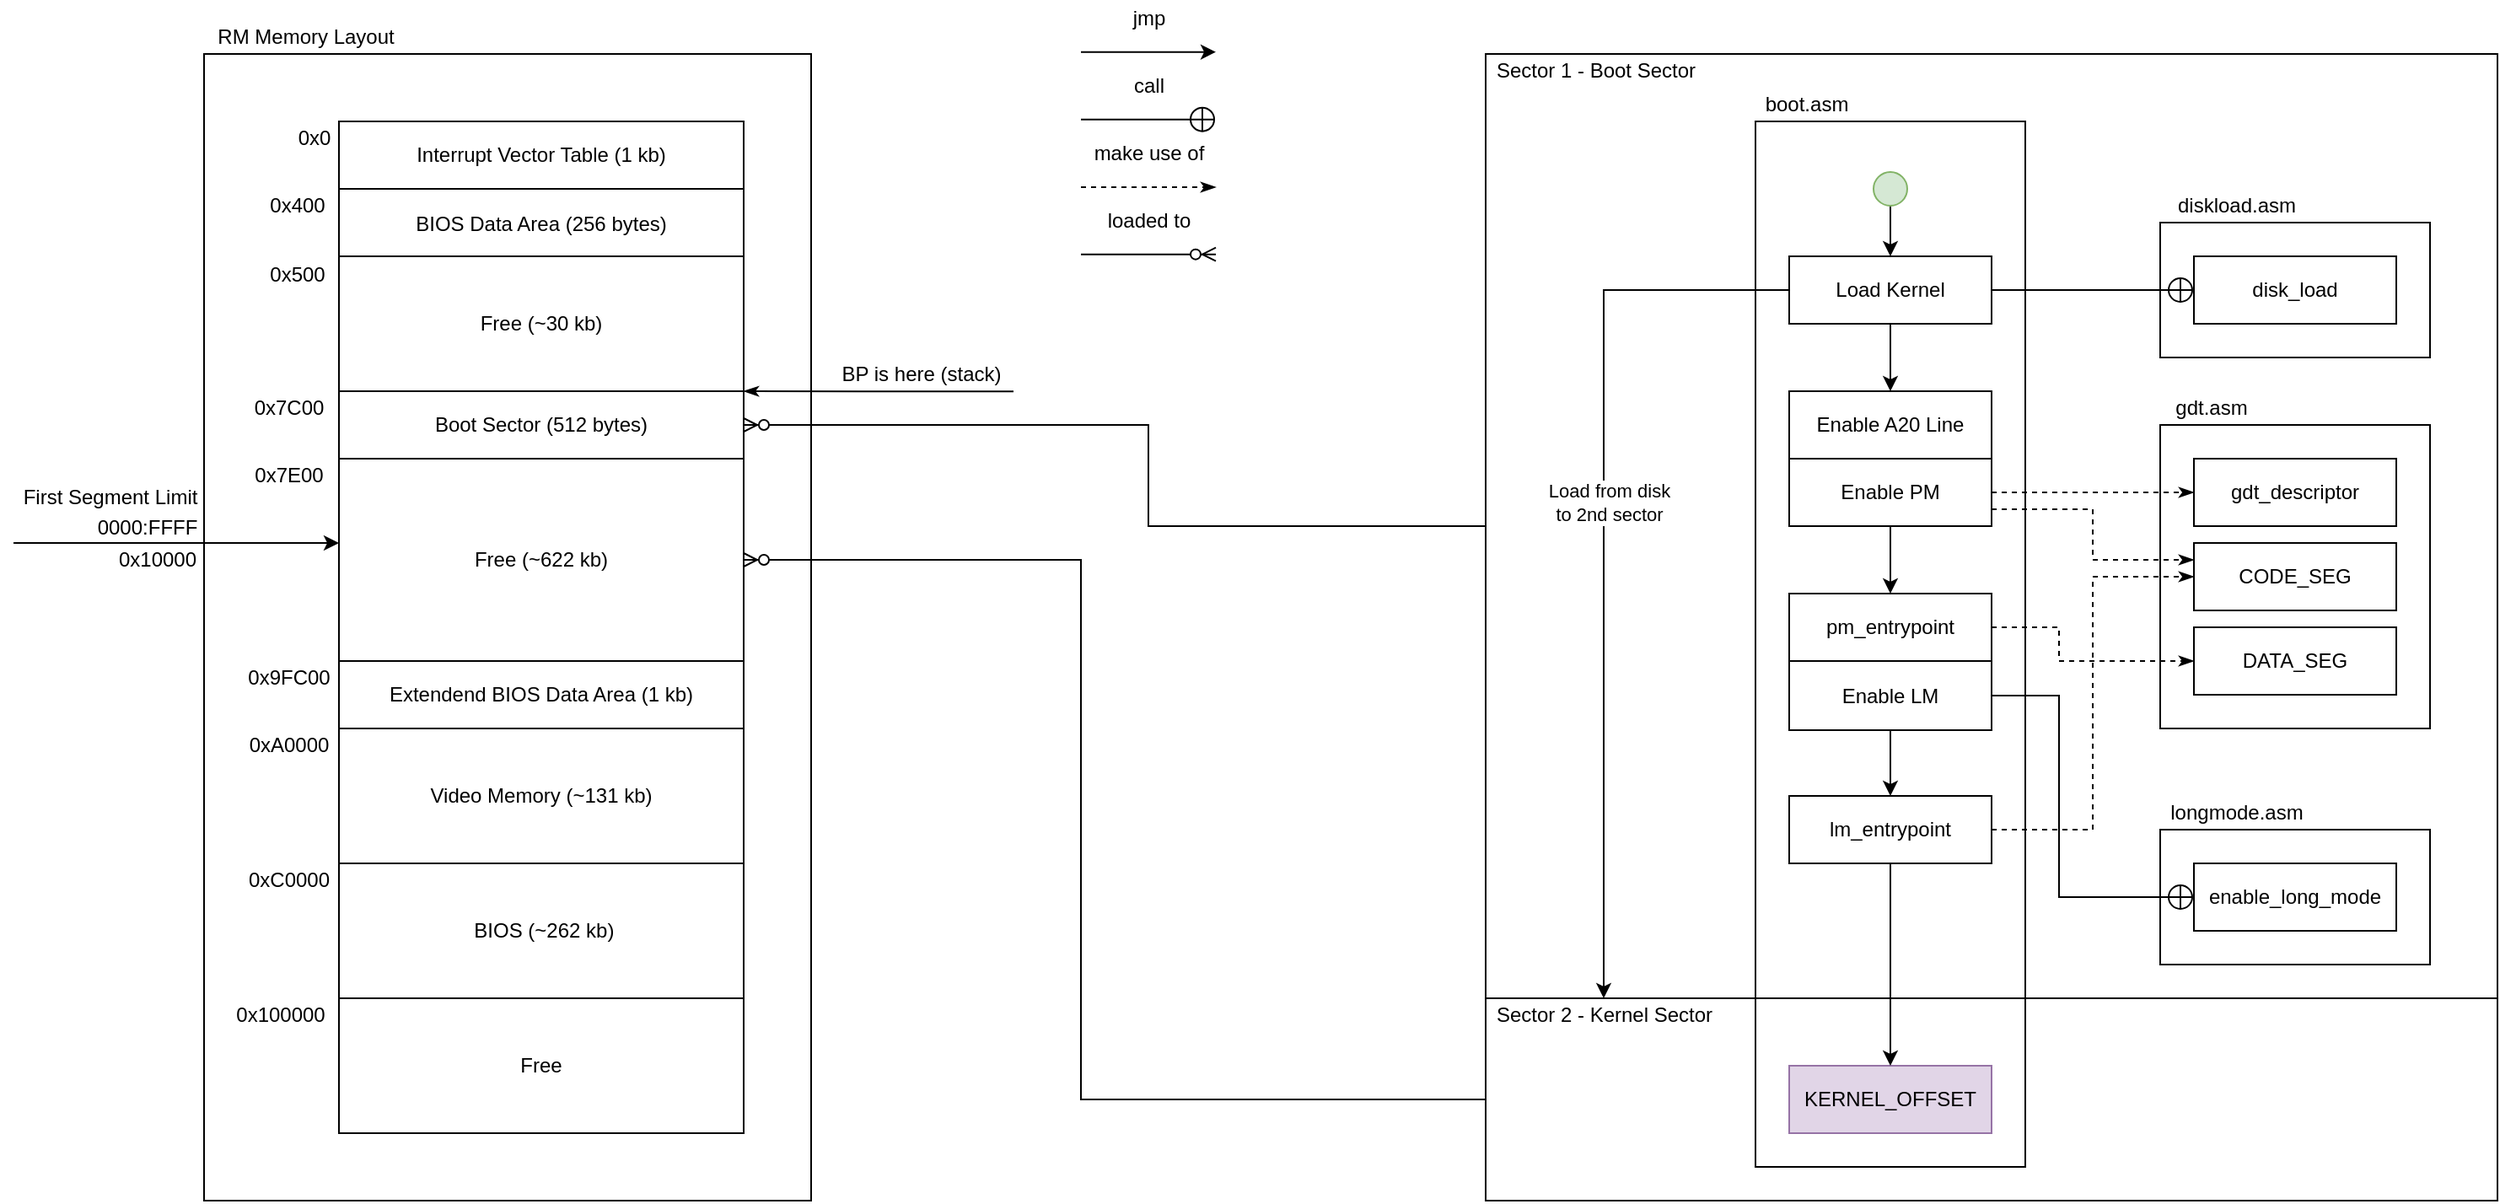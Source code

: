 <mxfile version="13.6.5">
    <diagram id="izmF_bscHp4DHaRj6V_l" name="Page-1">
        <mxGraphModel dx="2460" dy="1235" grid="1" gridSize="10" guides="1" tooltips="1" connect="1" arrows="1" fold="1" page="0" pageScale="1" pageWidth="850" pageHeight="1100" math="0" shadow="0">
            <root>
                <mxCell id="0"/>
                <mxCell id="1" parent="0"/>
                <mxCell id="137" style="rounded=0;orthogonalLoop=1;jettySize=auto;html=1;exitX=0;exitY=0.5;exitDx=0;exitDy=0;entryX=1;entryY=0.5;entryDx=0;entryDy=0;endArrow=ERzeroToMany;endFill=1;edgeStyle=orthogonalEdgeStyle;" parent="1" source="62" target="114" edge="1">
                    <mxGeometry relative="1" as="geometry">
                        <Array as="points">
                            <mxPoint x="-360" y="500"/>
                            <mxPoint x="-360" y="180"/>
                        </Array>
                    </mxGeometry>
                </mxCell>
                <mxCell id="62" value="" style="whiteSpace=wrap;html=1;fillColor=none;" parent="1" vertex="1">
                    <mxGeometry x="-120" y="440" width="600" height="120" as="geometry"/>
                </mxCell>
                <mxCell id="132" style="rounded=0;orthogonalLoop=1;jettySize=auto;html=1;exitX=0;exitY=0.5;exitDx=0;exitDy=0;entryX=1;entryY=0.5;entryDx=0;entryDy=0;endArrow=ERzeroToMany;endFill=1;edgeStyle=orthogonalEdgeStyle;" parent="1" source="63" target="113" edge="1">
                    <mxGeometry relative="1" as="geometry">
                        <Array as="points">
                            <mxPoint x="-320" y="160"/>
                            <mxPoint x="-320" y="100"/>
                        </Array>
                    </mxGeometry>
                </mxCell>
                <mxCell id="63" value="" style="whiteSpace=wrap;html=1;fillColor=none;" parent="1" vertex="1">
                    <mxGeometry x="-120" y="-120" width="600" height="560" as="geometry"/>
                </mxCell>
                <mxCell id="64" value="" style="whiteSpace=wrap;html=1;fillColor=none;" parent="1" vertex="1">
                    <mxGeometry x="40" y="-80" width="160" height="620" as="geometry"/>
                </mxCell>
                <mxCell id="65" value="boot.asm" style="text;html=1;align=center;verticalAlign=middle;resizable=0;points=[];autosize=1;" parent="1" vertex="1">
                    <mxGeometry x="40" y="-100" width="60" height="20" as="geometry"/>
                </mxCell>
                <mxCell id="66" style="edgeStyle=orthogonalEdgeStyle;rounded=0;orthogonalLoop=1;jettySize=auto;html=1;exitX=1;exitY=0.5;exitDx=0;exitDy=0;startArrow=none;startFill=0;endArrow=circlePlus;endFill=0;entryX=0;entryY=0.5;entryDx=0;entryDy=0;" parent="1" source="68" target="85" edge="1">
                    <mxGeometry relative="1" as="geometry"/>
                </mxCell>
                <mxCell id="105" value="" style="edgeStyle=orthogonalEdgeStyle;rounded=0;orthogonalLoop=1;jettySize=auto;html=1;" parent="1" source="68" target="104" edge="1">
                    <mxGeometry relative="1" as="geometry"/>
                </mxCell>
                <mxCell id="107" style="edgeStyle=orthogonalEdgeStyle;rounded=0;orthogonalLoop=1;jettySize=auto;html=1;exitX=0;exitY=0.5;exitDx=0;exitDy=0;entryX=0.5;entryY=0;entryDx=0;entryDy=0;entryPerimeter=0;endArrow=classic;" parent="1" source="68" target="93" edge="1">
                    <mxGeometry relative="1" as="geometry"/>
                </mxCell>
                <mxCell id="108" value="Load from disk&lt;br&gt;to 2nd sector" style="edgeLabel;html=1;align=center;verticalAlign=middle;resizable=0;points=[];" parent="107" vertex="1" connectable="0">
                    <mxGeometry x="-0.111" y="3" relative="1" as="geometry">
                        <mxPoint as="offset"/>
                    </mxGeometry>
                </mxCell>
                <mxCell id="68" value="Load Kernel" style="whiteSpace=wrap;html=1;" parent="1" vertex="1">
                    <mxGeometry x="60" width="120" height="40" as="geometry"/>
                </mxCell>
                <mxCell id="69" value="" style="edgeStyle=orthogonalEdgeStyle;rounded=0;orthogonalLoop=1;jettySize=auto;html=1;dashed=1;endArrow=classicThin;endFill=1;" parent="1" source="89" target="75" edge="1">
                    <mxGeometry relative="1" as="geometry"/>
                </mxCell>
                <mxCell id="70" style="edgeStyle=orthogonalEdgeStyle;rounded=0;orthogonalLoop=1;jettySize=auto;html=1;exitX=1;exitY=0.75;exitDx=0;exitDy=0;entryX=0;entryY=0.25;entryDx=0;entryDy=0;dashed=1;endFill=1;endArrow=classicThin;" parent="1" source="89" target="77" edge="1">
                    <mxGeometry relative="1" as="geometry">
                        <Array as="points">
                            <mxPoint x="240" y="150"/>
                            <mxPoint x="240" y="180"/>
                        </Array>
                    </mxGeometry>
                </mxCell>
                <mxCell id="71" style="edgeStyle=orthogonalEdgeStyle;rounded=0;orthogonalLoop=1;jettySize=auto;html=1;exitX=1;exitY=0.5;exitDx=0;exitDy=0;entryX=0;entryY=0.5;entryDx=0;entryDy=0;dashed=1;endFill=1;endArrow=classicThin;" parent="1" source="90" target="78" edge="1">
                    <mxGeometry relative="1" as="geometry">
                        <Array as="points">
                            <mxPoint x="220" y="220"/>
                            <mxPoint x="220" y="240"/>
                        </Array>
                    </mxGeometry>
                </mxCell>
                <mxCell id="97" value="" style="edgeStyle=orthogonalEdgeStyle;rounded=0;orthogonalLoop=1;jettySize=auto;html=1;" parent="1" source="80" target="96" edge="1">
                    <mxGeometry relative="1" as="geometry"/>
                </mxCell>
                <mxCell id="158" style="edgeStyle=orthogonalEdgeStyle;rounded=0;orthogonalLoop=1;jettySize=auto;html=1;exitX=1;exitY=0.5;exitDx=0;exitDy=0;entryX=0;entryY=0.5;entryDx=0;entryDy=0;endFill=0;endArrow=circlePlus;startFill=0;" edge="1" parent="1" source="80" target="157">
                    <mxGeometry relative="1" as="geometry">
                        <Array as="points">
                            <mxPoint x="220" y="261"/>
                            <mxPoint x="220" y="380"/>
                        </Array>
                    </mxGeometry>
                </mxCell>
                <mxCell id="80" value="Enable LM" style="whiteSpace=wrap;html=1;" parent="1" vertex="1">
                    <mxGeometry x="60" y="240" width="120" height="41" as="geometry"/>
                </mxCell>
                <mxCell id="81" value="KERNEL_OFFSET" style="whiteSpace=wrap;html=1;fillColor=#e1d5e7;strokeColor=#9673a6;" parent="1" vertex="1">
                    <mxGeometry x="60" y="480" width="120" height="40" as="geometry"/>
                </mxCell>
                <mxCell id="82" value="" style="group" parent="1" vertex="1" connectable="0">
                    <mxGeometry x="280" y="-40" width="160" height="120" as="geometry"/>
                </mxCell>
                <mxCell id="83" value="" style="whiteSpace=wrap;html=1;fillColor=none;" parent="82" vertex="1">
                    <mxGeometry y="20" width="160" height="80" as="geometry"/>
                </mxCell>
                <mxCell id="84" value="diskload.asm" style="text;html=1;align=center;verticalAlign=middle;resizable=0;points=[];autosize=1;" parent="82" vertex="1">
                    <mxGeometry width="90" height="20" as="geometry"/>
                </mxCell>
                <mxCell id="85" value="disk_load" style="whiteSpace=wrap;html=1;" parent="82" vertex="1">
                    <mxGeometry x="20" y="40" width="120" height="40" as="geometry"/>
                </mxCell>
                <mxCell id="92" value="Sector 1 - Boot Sector" style="text;html=1;align=center;verticalAlign=middle;resizable=0;points=[];autosize=1;" parent="1" vertex="1">
                    <mxGeometry x="-120" y="-120" width="130" height="20" as="geometry"/>
                </mxCell>
                <mxCell id="93" value="Sector 2 - Kernel Sector" style="text;html=1;align=center;verticalAlign=middle;resizable=0;points=[];autosize=1;" parent="1" vertex="1">
                    <mxGeometry x="-120" y="440" width="140" height="20" as="geometry"/>
                </mxCell>
                <mxCell id="89" value="Enable PM" style="whiteSpace=wrap;html=1;" parent="1" vertex="1">
                    <mxGeometry x="60" y="120" width="120" height="40" as="geometry"/>
                </mxCell>
                <mxCell id="90" value="pm_entrypoint" style="whiteSpace=wrap;html=1;" parent="1" vertex="1">
                    <mxGeometry x="60" y="200" width="120" height="40" as="geometry"/>
                </mxCell>
                <mxCell id="91" value="" style="edgeStyle=orthogonalEdgeStyle;rounded=0;orthogonalLoop=1;jettySize=auto;html=1;" parent="1" source="89" target="90" edge="1">
                    <mxGeometry relative="1" as="geometry"/>
                </mxCell>
                <mxCell id="74" value="" style="whiteSpace=wrap;html=1;fillColor=none;" parent="1" vertex="1">
                    <mxGeometry x="280" y="100" width="160" height="180" as="geometry"/>
                </mxCell>
                <mxCell id="75" value="gdt_descriptor" style="whiteSpace=wrap;html=1;" parent="1" vertex="1">
                    <mxGeometry x="300" y="120" width="120" height="40" as="geometry"/>
                </mxCell>
                <mxCell id="76" value="gdt.asm" style="text;html=1;align=center;verticalAlign=middle;resizable=0;points=[];autosize=1;" parent="1" vertex="1">
                    <mxGeometry x="280" y="80" width="60" height="20" as="geometry"/>
                </mxCell>
                <mxCell id="77" value="CODE_SEG" style="whiteSpace=wrap;html=1;" parent="1" vertex="1">
                    <mxGeometry x="300" y="170" width="120" height="40" as="geometry"/>
                </mxCell>
                <mxCell id="78" value="DATA_SEG" style="whiteSpace=wrap;html=1;" parent="1" vertex="1">
                    <mxGeometry x="300" y="220" width="120" height="40" as="geometry"/>
                </mxCell>
                <mxCell id="98" style="edgeStyle=orthogonalEdgeStyle;rounded=0;orthogonalLoop=1;jettySize=auto;html=1;exitX=1;exitY=0.5;exitDx=0;exitDy=0;entryX=0;entryY=0.5;entryDx=0;entryDy=0;dashed=1;endFill=1;endArrow=classicThin;" parent="1" source="96" target="77" edge="1">
                    <mxGeometry relative="1" as="geometry">
                        <Array as="points">
                            <mxPoint x="240" y="340"/>
                            <mxPoint x="240" y="190"/>
                        </Array>
                    </mxGeometry>
                </mxCell>
                <mxCell id="99" style="edgeStyle=orthogonalEdgeStyle;rounded=0;orthogonalLoop=1;jettySize=auto;html=1;exitX=0.5;exitY=1;exitDx=0;exitDy=0;" parent="1" source="96" target="81" edge="1">
                    <mxGeometry relative="1" as="geometry"/>
                </mxCell>
                <mxCell id="96" value="lm_entrypoint" style="whiteSpace=wrap;html=1;" parent="1" vertex="1">
                    <mxGeometry x="60" y="320" width="120" height="40" as="geometry"/>
                </mxCell>
                <mxCell id="103" style="edgeStyle=orthogonalEdgeStyle;rounded=0;orthogonalLoop=1;jettySize=auto;html=1;exitX=0.5;exitY=1;exitDx=0;exitDy=0;entryX=0.5;entryY=0;entryDx=0;entryDy=0;" parent="1" source="100" target="68" edge="1">
                    <mxGeometry relative="1" as="geometry"/>
                </mxCell>
                <mxCell id="100" value="" style="ellipse;whiteSpace=wrap;html=1;aspect=fixed;fillColor=#d5e8d4;strokeColor=#82b366;" parent="1" vertex="1">
                    <mxGeometry x="110" y="-50" width="20" height="20" as="geometry"/>
                </mxCell>
                <mxCell id="104" value="Enable A20 Line" style="whiteSpace=wrap;html=1;" parent="1" vertex="1">
                    <mxGeometry x="60" y="80" width="120" height="40" as="geometry"/>
                </mxCell>
                <mxCell id="39" style="edgeStyle=orthogonalEdgeStyle;rounded=0;orthogonalLoop=1;jettySize=auto;html=1;startArrow=none;startFill=0;endArrow=circlePlus;endFill=0;" parent="1" edge="1">
                    <mxGeometry relative="1" as="geometry">
                        <mxPoint x="-360" y="-81.18" as="sourcePoint"/>
                        <mxPoint x="-280" y="-81.18" as="targetPoint"/>
                    </mxGeometry>
                </mxCell>
                <mxCell id="40" value="call" style="text;html=1;align=center;verticalAlign=middle;resizable=0;points=[];autosize=1;" parent="1" vertex="1">
                    <mxGeometry x="-335" y="-111.18" width="30" height="20" as="geometry"/>
                </mxCell>
                <mxCell id="41" style="edgeStyle=orthogonalEdgeStyle;rounded=0;orthogonalLoop=1;jettySize=auto;html=1;startArrow=none;endArrow=classic;" parent="1" edge="1">
                    <mxGeometry relative="1" as="geometry">
                        <mxPoint x="-360" y="-121.18" as="sourcePoint"/>
                        <mxPoint x="-280" y="-121.18" as="targetPoint"/>
                    </mxGeometry>
                </mxCell>
                <mxCell id="42" value="jmp" style="text;html=1;align=center;verticalAlign=middle;resizable=0;points=[];autosize=1;" parent="1" vertex="1">
                    <mxGeometry x="-335" y="-151.18" width="30" height="20" as="geometry"/>
                </mxCell>
                <mxCell id="43" style="edgeStyle=orthogonalEdgeStyle;rounded=0;orthogonalLoop=1;jettySize=auto;html=1;startArrow=none;endArrow=classicThin;dashed=1;endFill=1;" parent="1" edge="1">
                    <mxGeometry relative="1" as="geometry">
                        <mxPoint x="-360" y="-41" as="sourcePoint"/>
                        <mxPoint x="-280" y="-41" as="targetPoint"/>
                    </mxGeometry>
                </mxCell>
                <mxCell id="44" value="make use of" style="text;html=1;align=center;verticalAlign=middle;resizable=0;points=[];autosize=1;" parent="1" vertex="1">
                    <mxGeometry x="-360" y="-71" width="80" height="20" as="geometry"/>
                </mxCell>
                <mxCell id="134" value="loaded to" style="text;html=1;align=center;verticalAlign=middle;resizable=0;points=[];autosize=1;" parent="1" vertex="1">
                    <mxGeometry x="-350" y="-31.18" width="60" height="20" as="geometry"/>
                </mxCell>
                <mxCell id="135" style="edgeStyle=orthogonalEdgeStyle;rounded=0;orthogonalLoop=1;jettySize=auto;html=1;startArrow=none;endArrow=ERzeroToMany;endFill=1;" parent="1" edge="1">
                    <mxGeometry relative="1" as="geometry">
                        <mxPoint x="-360.0" y="-1.18" as="sourcePoint"/>
                        <mxPoint x="-280.0" y="-1.18" as="targetPoint"/>
                    </mxGeometry>
                </mxCell>
                <mxCell id="138" value="" style="group" parent="1" vertex="1" connectable="0">
                    <mxGeometry x="-880" y="-140" width="360" height="700" as="geometry"/>
                </mxCell>
                <mxCell id="129" value="" style="rounded=0;whiteSpace=wrap;html=1;fillColor=none;" parent="138" vertex="1">
                    <mxGeometry y="20" width="360" height="680" as="geometry"/>
                </mxCell>
                <mxCell id="110" value="&lt;div&gt;Interrupt Vector Table (1 kb)&lt;/div&gt;" style="rounded=0;whiteSpace=wrap;html=1;" parent="138" vertex="1">
                    <mxGeometry x="80" y="60" width="240" height="40" as="geometry"/>
                </mxCell>
                <mxCell id="111" value="&lt;div&gt;BIOS Data Area (256 bytes)&lt;/div&gt;" style="rounded=0;whiteSpace=wrap;html=1;" parent="138" vertex="1">
                    <mxGeometry x="80" y="100" width="240" height="41" as="geometry"/>
                </mxCell>
                <mxCell id="112" value="Free (~30 kb)" style="rounded=0;whiteSpace=wrap;html=1;" parent="138" vertex="1">
                    <mxGeometry x="80" y="140" width="240" height="80" as="geometry"/>
                </mxCell>
                <mxCell id="113" value="&lt;div&gt;Boot Sector (512 bytes)&lt;/div&gt;" style="rounded=0;whiteSpace=wrap;html=1;" parent="138" vertex="1">
                    <mxGeometry x="80" y="220" width="240" height="40" as="geometry"/>
                </mxCell>
                <mxCell id="114" value="&lt;div&gt;Free (~622 kb)&lt;/div&gt;" style="rounded=0;whiteSpace=wrap;html=1;" parent="138" vertex="1">
                    <mxGeometry x="80" y="260" width="240" height="120" as="geometry"/>
                </mxCell>
                <mxCell id="115" value="&lt;div&gt;Extendend BIOS Data Area (1 kb)&lt;/div&gt;" style="rounded=0;whiteSpace=wrap;html=1;" parent="138" vertex="1">
                    <mxGeometry x="80" y="380" width="240" height="40" as="geometry"/>
                </mxCell>
                <mxCell id="117" value="&lt;div&gt;Video Memory (~131 kb)&lt;/div&gt;" style="rounded=0;whiteSpace=wrap;html=1;" parent="138" vertex="1">
                    <mxGeometry x="80" y="420" width="240" height="80" as="geometry"/>
                </mxCell>
                <mxCell id="118" value="&lt;div&gt;&amp;nbsp;BIOS (~262 kb)&lt;/div&gt;" style="rounded=0;whiteSpace=wrap;html=1;" parent="138" vertex="1">
                    <mxGeometry x="80" y="500" width="240" height="80" as="geometry"/>
                </mxCell>
                <mxCell id="119" value="&lt;div&gt;Free&lt;/div&gt;" style="rounded=0;whiteSpace=wrap;html=1;" parent="138" vertex="1">
                    <mxGeometry x="80" y="580" width="240" height="80" as="geometry"/>
                </mxCell>
                <mxCell id="120" value="0x0" style="text;html=1;align=center;verticalAlign=middle;resizable=0;points=[];autosize=1;" parent="138" vertex="1">
                    <mxGeometry x="50" y="60" width="30" height="20" as="geometry"/>
                </mxCell>
                <mxCell id="121" value="0x400" style="text;html=1;align=center;verticalAlign=middle;resizable=0;points=[];autosize=1;" parent="138" vertex="1">
                    <mxGeometry x="30" y="100" width="50" height="20" as="geometry"/>
                </mxCell>
                <mxCell id="122" value="0x500" style="text;html=1;align=center;verticalAlign=middle;resizable=0;points=[];autosize=1;" parent="138" vertex="1">
                    <mxGeometry x="30" y="141" width="50" height="20" as="geometry"/>
                </mxCell>
                <mxCell id="123" value="0x7C00" style="text;html=1;align=center;verticalAlign=middle;resizable=0;points=[];autosize=1;" parent="138" vertex="1">
                    <mxGeometry x="20" y="220" width="60" height="20" as="geometry"/>
                </mxCell>
                <mxCell id="124" value="0x7E00" style="text;html=1;align=center;verticalAlign=middle;resizable=0;points=[];autosize=1;" parent="138" vertex="1">
                    <mxGeometry x="20" y="260" width="60" height="20" as="geometry"/>
                </mxCell>
                <mxCell id="125" value="0x9FC00" style="text;html=1;align=center;verticalAlign=middle;resizable=0;points=[];autosize=1;" parent="138" vertex="1">
                    <mxGeometry x="20" y="380" width="60" height="20" as="geometry"/>
                </mxCell>
                <mxCell id="126" value="0xA0000" style="text;html=1;align=center;verticalAlign=middle;resizable=0;points=[];autosize=1;" parent="138" vertex="1">
                    <mxGeometry x="20" y="420" width="60" height="20" as="geometry"/>
                </mxCell>
                <mxCell id="127" value="0xC0000" style="text;html=1;align=center;verticalAlign=middle;resizable=0;points=[];autosize=1;" parent="138" vertex="1">
                    <mxGeometry x="20" y="500" width="60" height="20" as="geometry"/>
                </mxCell>
                <mxCell id="128" value="0x100000" style="text;html=1;align=center;verticalAlign=middle;resizable=0;points=[];autosize=1;" parent="138" vertex="1">
                    <mxGeometry x="10" y="580" width="70" height="20" as="geometry"/>
                </mxCell>
                <mxCell id="130" value="RM Memory Layout" style="text;html=1;align=center;verticalAlign=middle;resizable=0;points=[];autosize=1;" parent="138" vertex="1">
                    <mxGeometry width="120" height="20" as="geometry"/>
                </mxCell>
                <mxCell id="143" value="BP is here (stack)" style="text;html=1;align=center;verticalAlign=middle;resizable=0;points=[];autosize=1;" parent="1" vertex="1">
                    <mxGeometry x="-510" y="60" width="110" height="20" as="geometry"/>
                </mxCell>
                <mxCell id="141" value="" style="endArrow=classicThin;html=1;endFill=1;" parent="1" edge="1">
                    <mxGeometry width="50" height="50" relative="1" as="geometry">
                        <mxPoint x="-400" y="80.18" as="sourcePoint"/>
                        <mxPoint x="-560" y="80" as="targetPoint"/>
                    </mxGeometry>
                </mxCell>
                <mxCell id="151" value="0x10000" style="text;html=1;align=center;verticalAlign=middle;resizable=0;points=[];autosize=1;" parent="1" vertex="1">
                    <mxGeometry x="-936" y="171" width="56" height="18" as="geometry"/>
                </mxCell>
                <mxCell id="152" value="" style="endArrow=classic;html=1;entryX=0;entryY=0.75;entryDx=0;entryDy=0;" parent="1" edge="1">
                    <mxGeometry width="50" height="50" relative="1" as="geometry">
                        <mxPoint x="-993" y="170" as="sourcePoint"/>
                        <mxPoint x="-800" y="170" as="targetPoint"/>
                    </mxGeometry>
                </mxCell>
                <mxCell id="153" value="First Segment Limit" style="text;html=1;align=center;verticalAlign=middle;resizable=0;points=[];autosize=1;" parent="1" vertex="1">
                    <mxGeometry x="-993" y="134" width="113" height="18" as="geometry"/>
                </mxCell>
                <mxCell id="154" value="0000:FFFF" style="text;html=1;align=center;verticalAlign=middle;resizable=0;points=[];autosize=1;" parent="1" vertex="1">
                    <mxGeometry x="-949" y="152" width="69" height="18" as="geometry"/>
                </mxCell>
                <mxCell id="155" value="" style="whiteSpace=wrap;html=1;fillColor=none;" vertex="1" parent="1">
                    <mxGeometry x="280" y="340" width="160" height="80" as="geometry"/>
                </mxCell>
                <mxCell id="156" value="longmode.asm" style="text;html=1;align=center;verticalAlign=middle;resizable=0;points=[];autosize=1;" vertex="1" parent="1">
                    <mxGeometry x="280" y="320" width="90" height="20" as="geometry"/>
                </mxCell>
                <mxCell id="157" value="enable_long_mode" style="whiteSpace=wrap;html=1;" vertex="1" parent="1">
                    <mxGeometry x="300" y="360" width="120" height="40" as="geometry"/>
                </mxCell>
            </root>
        </mxGraphModel>
    </diagram>
</mxfile>